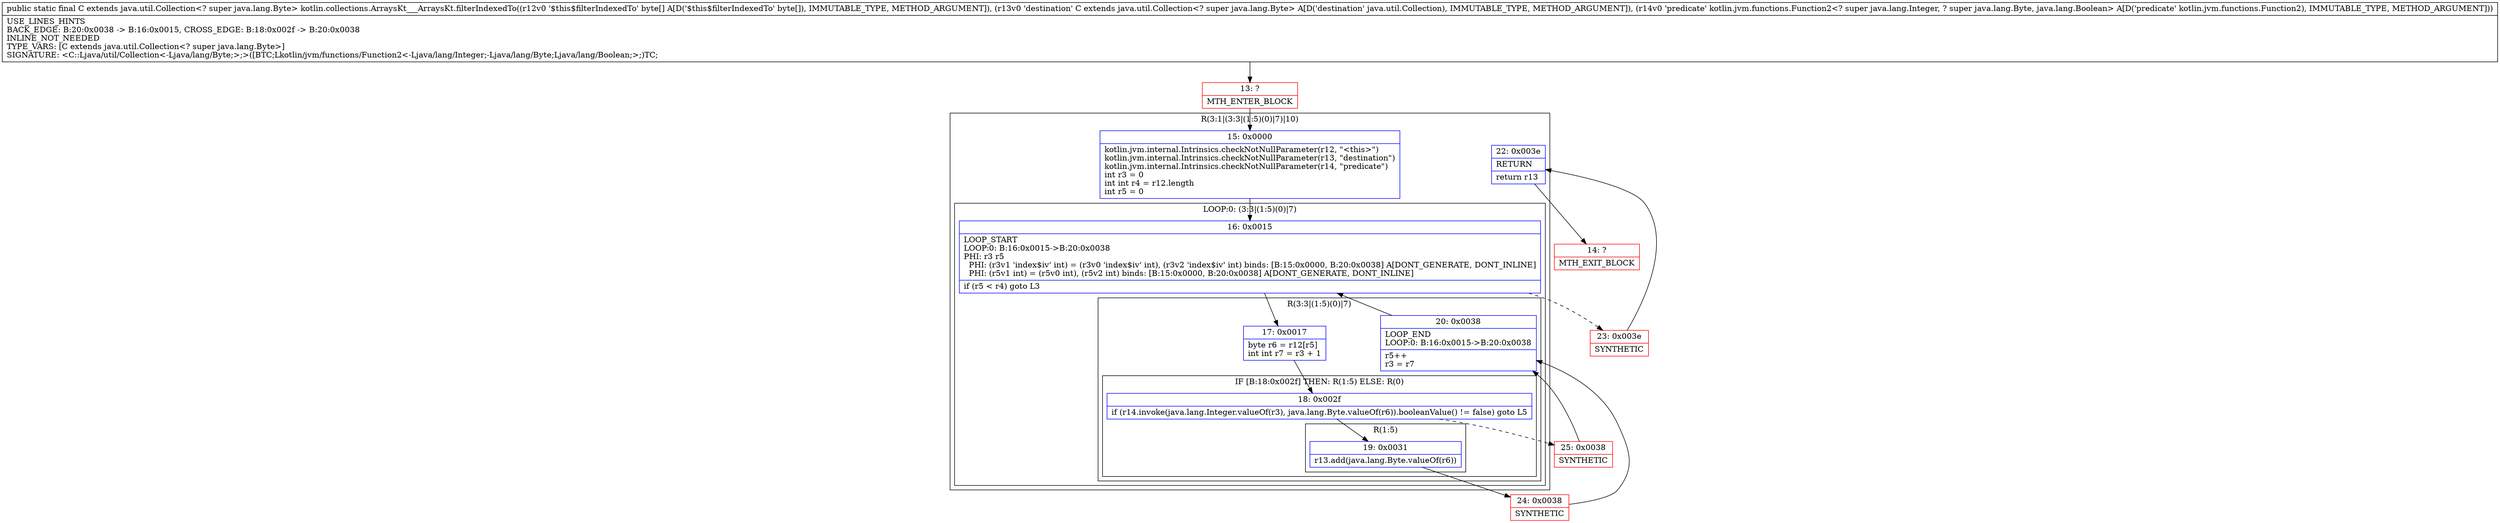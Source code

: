 digraph "CFG forkotlin.collections.ArraysKt___ArraysKt.filterIndexedTo([BLjava\/util\/Collection;Lkotlin\/jvm\/functions\/Function2;)Ljava\/util\/Collection;" {
subgraph cluster_Region_1734417009 {
label = "R(3:1|(3:3|(1:5)(0)|7)|10)";
node [shape=record,color=blue];
Node_15 [shape=record,label="{15\:\ 0x0000|kotlin.jvm.internal.Intrinsics.checkNotNullParameter(r12, \"\<this\>\")\lkotlin.jvm.internal.Intrinsics.checkNotNullParameter(r13, \"destination\")\lkotlin.jvm.internal.Intrinsics.checkNotNullParameter(r14, \"predicate\")\lint r3 = 0\lint int r4 = r12.length\lint r5 = 0\l}"];
subgraph cluster_LoopRegion_1461446432 {
label = "LOOP:0: (3:3|(1:5)(0)|7)";
node [shape=record,color=blue];
Node_16 [shape=record,label="{16\:\ 0x0015|LOOP_START\lLOOP:0: B:16:0x0015\-\>B:20:0x0038\lPHI: r3 r5 \l  PHI: (r3v1 'index$iv' int) = (r3v0 'index$iv' int), (r3v2 'index$iv' int) binds: [B:15:0x0000, B:20:0x0038] A[DONT_GENERATE, DONT_INLINE]\l  PHI: (r5v1 int) = (r5v0 int), (r5v2 int) binds: [B:15:0x0000, B:20:0x0038] A[DONT_GENERATE, DONT_INLINE]\l|if (r5 \< r4) goto L3\l}"];
subgraph cluster_Region_1299294546 {
label = "R(3:3|(1:5)(0)|7)";
node [shape=record,color=blue];
Node_17 [shape=record,label="{17\:\ 0x0017|byte r6 = r12[r5]\lint int r7 = r3 + 1\l}"];
subgraph cluster_IfRegion_1062018321 {
label = "IF [B:18:0x002f] THEN: R(1:5) ELSE: R(0)";
node [shape=record,color=blue];
Node_18 [shape=record,label="{18\:\ 0x002f|if (r14.invoke(java.lang.Integer.valueOf(r3), java.lang.Byte.valueOf(r6)).booleanValue() != false) goto L5\l}"];
subgraph cluster_Region_944164128 {
label = "R(1:5)";
node [shape=record,color=blue];
Node_19 [shape=record,label="{19\:\ 0x0031|r13.add(java.lang.Byte.valueOf(r6))\l}"];
}
subgraph cluster_Region_232044645 {
label = "R(0)";
node [shape=record,color=blue];
}
}
Node_20 [shape=record,label="{20\:\ 0x0038|LOOP_END\lLOOP:0: B:16:0x0015\-\>B:20:0x0038\l|r5++\lr3 = r7\l}"];
}
}
Node_22 [shape=record,label="{22\:\ 0x003e|RETURN\l|return r13\l}"];
}
Node_13 [shape=record,color=red,label="{13\:\ ?|MTH_ENTER_BLOCK\l}"];
Node_24 [shape=record,color=red,label="{24\:\ 0x0038|SYNTHETIC\l}"];
Node_25 [shape=record,color=red,label="{25\:\ 0x0038|SYNTHETIC\l}"];
Node_23 [shape=record,color=red,label="{23\:\ 0x003e|SYNTHETIC\l}"];
Node_14 [shape=record,color=red,label="{14\:\ ?|MTH_EXIT_BLOCK\l}"];
MethodNode[shape=record,label="{public static final C extends java.util.Collection\<? super java.lang.Byte\> kotlin.collections.ArraysKt___ArraysKt.filterIndexedTo((r12v0 '$this$filterIndexedTo' byte[] A[D('$this$filterIndexedTo' byte[]), IMMUTABLE_TYPE, METHOD_ARGUMENT]), (r13v0 'destination' C extends java.util.Collection\<? super java.lang.Byte\> A[D('destination' java.util.Collection), IMMUTABLE_TYPE, METHOD_ARGUMENT]), (r14v0 'predicate' kotlin.jvm.functions.Function2\<? super java.lang.Integer, ? super java.lang.Byte, java.lang.Boolean\> A[D('predicate' kotlin.jvm.functions.Function2), IMMUTABLE_TYPE, METHOD_ARGUMENT]))  | USE_LINES_HINTS\lBACK_EDGE: B:20:0x0038 \-\> B:16:0x0015, CROSS_EDGE: B:18:0x002f \-\> B:20:0x0038\lINLINE_NOT_NEEDED\lTYPE_VARS: [C extends java.util.Collection\<? super java.lang.Byte\>]\lSIGNATURE: \<C::Ljava\/util\/Collection\<\-Ljava\/lang\/Byte;\>;\>([BTC;Lkotlin\/jvm\/functions\/Function2\<\-Ljava\/lang\/Integer;\-Ljava\/lang\/Byte;Ljava\/lang\/Boolean;\>;)TC;\l}"];
MethodNode -> Node_13;Node_15 -> Node_16;
Node_16 -> Node_17;
Node_16 -> Node_23[style=dashed];
Node_17 -> Node_18;
Node_18 -> Node_19;
Node_18 -> Node_25[style=dashed];
Node_19 -> Node_24;
Node_20 -> Node_16;
Node_22 -> Node_14;
Node_13 -> Node_15;
Node_24 -> Node_20;
Node_25 -> Node_20;
Node_23 -> Node_22;
}


